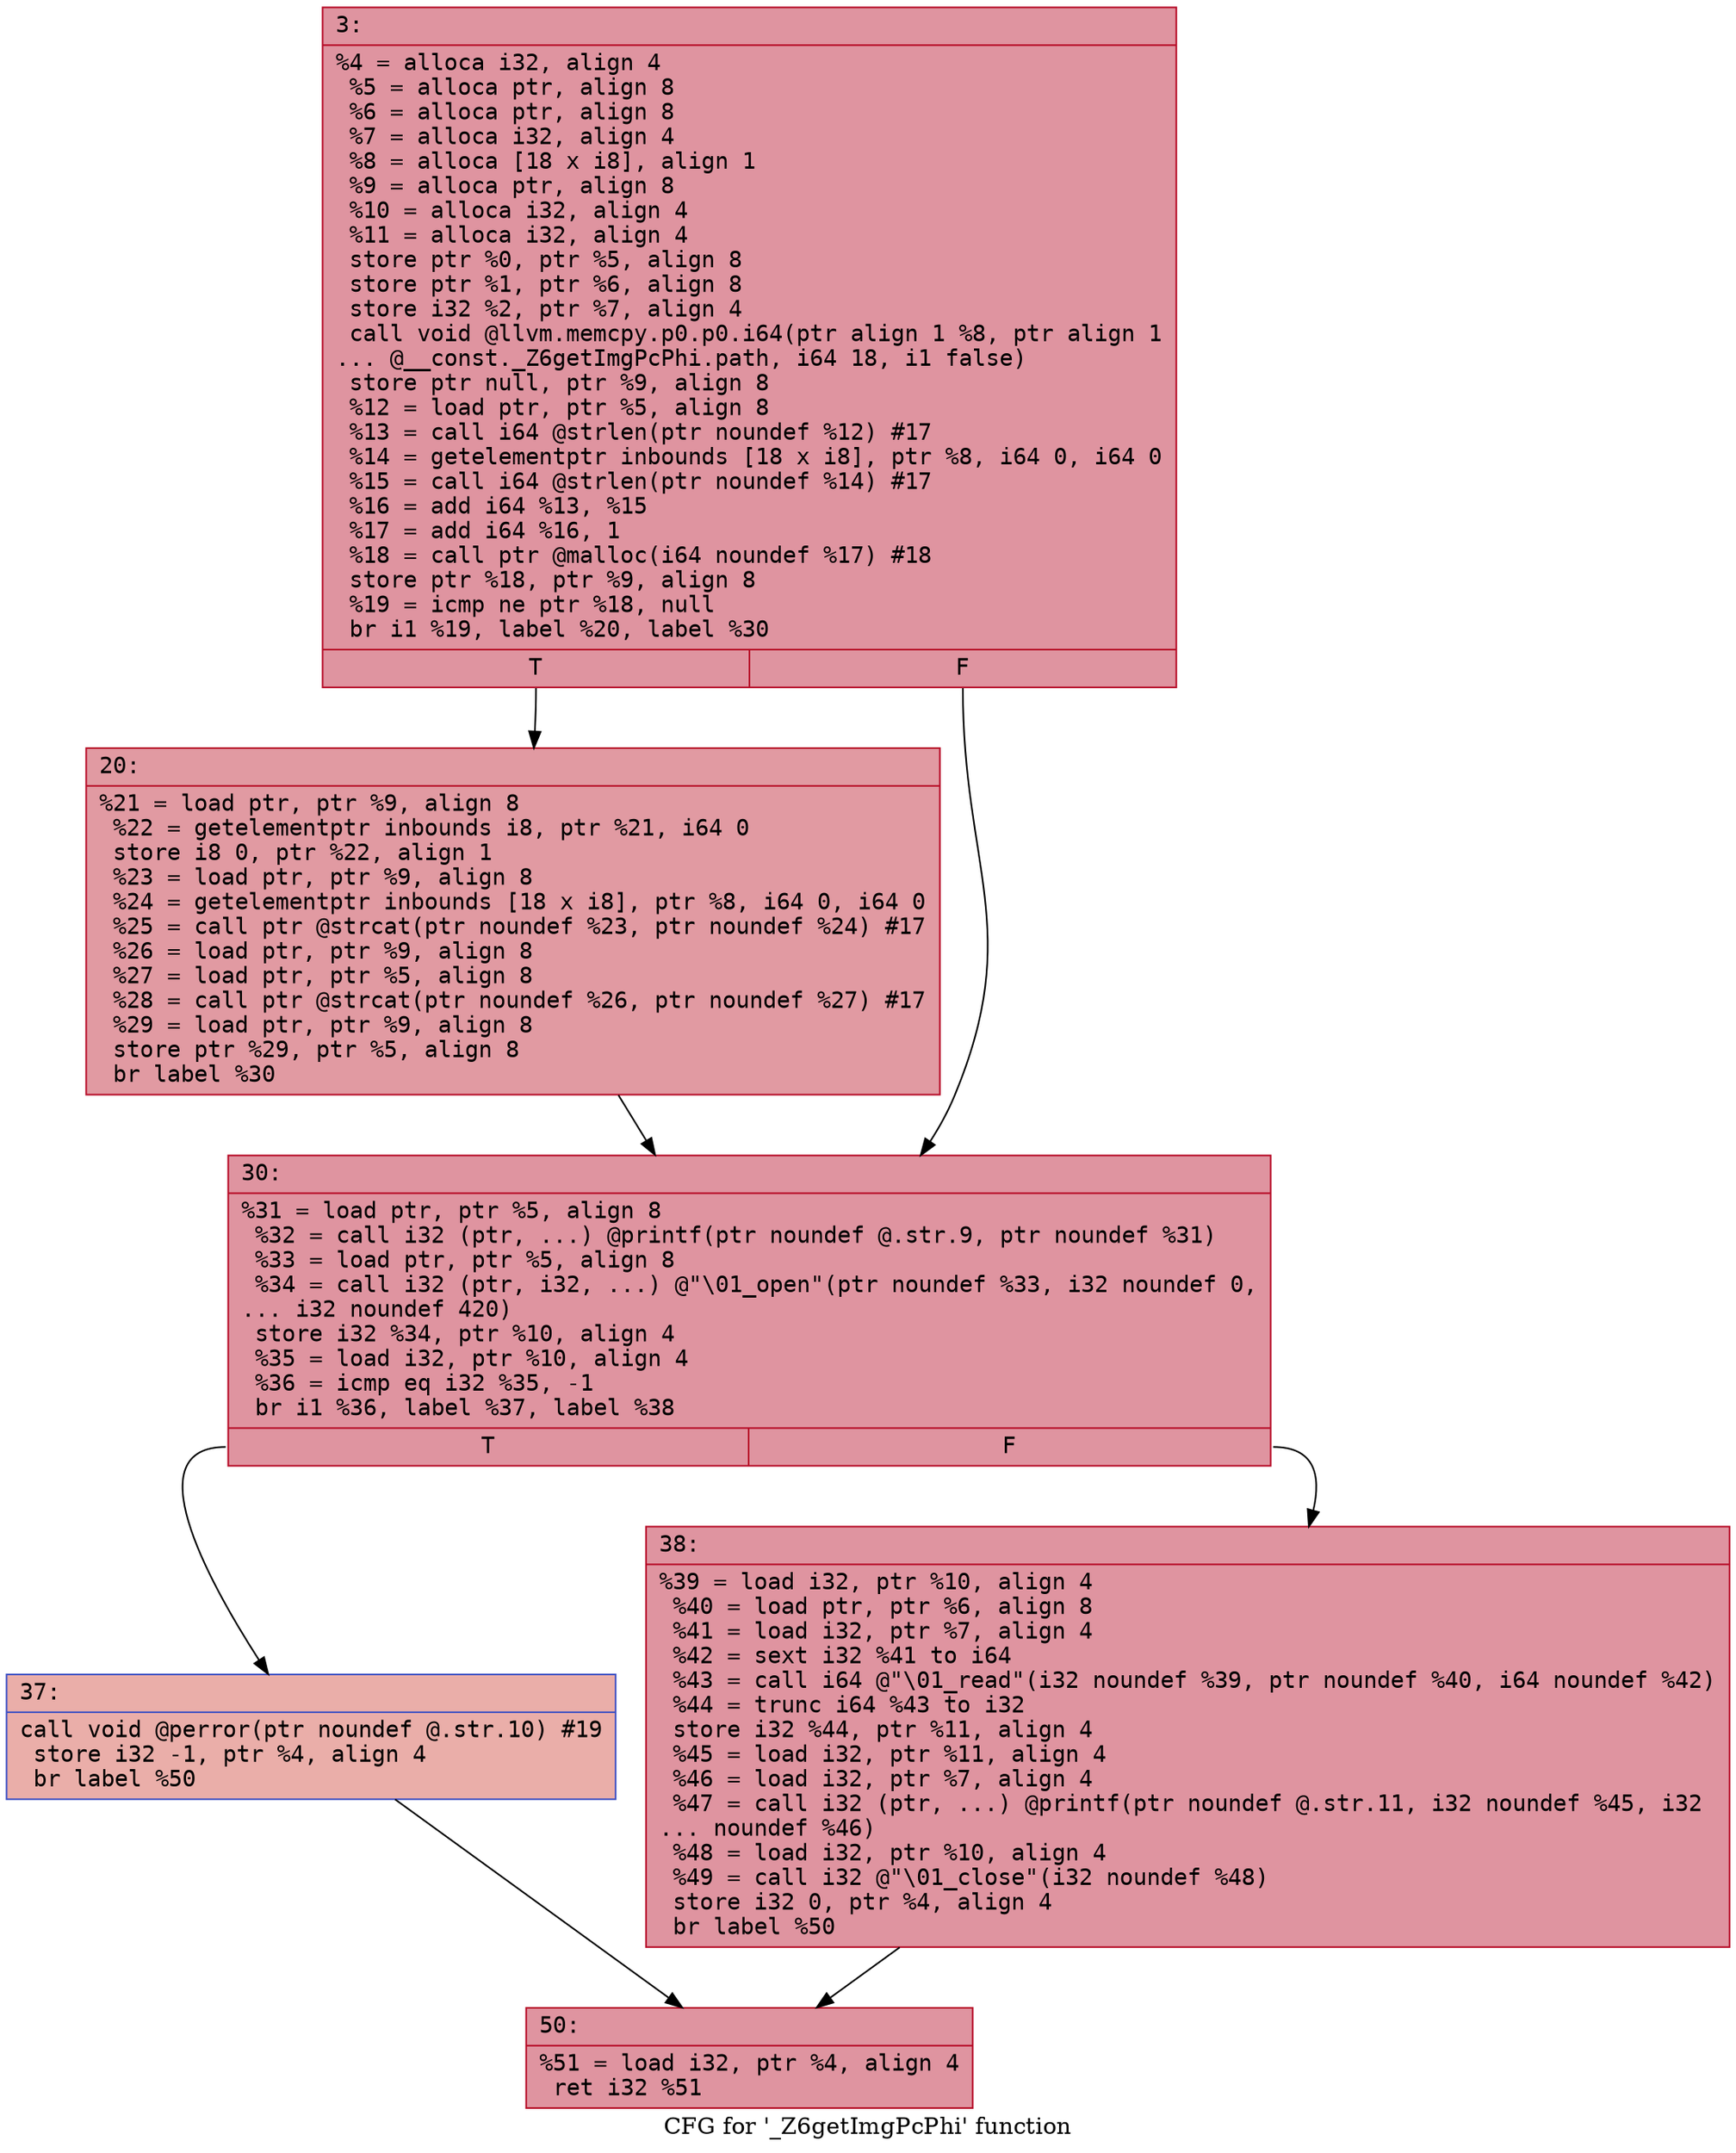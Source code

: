 digraph "CFG for '_Z6getImgPcPhi' function" {
	label="CFG for '_Z6getImgPcPhi' function";

	Node0x60000062e6c0 [shape=record,color="#b70d28ff", style=filled, fillcolor="#b70d2870" fontname="Courier",label="{3:\l|  %4 = alloca i32, align 4\l  %5 = alloca ptr, align 8\l  %6 = alloca ptr, align 8\l  %7 = alloca i32, align 4\l  %8 = alloca [18 x i8], align 1\l  %9 = alloca ptr, align 8\l  %10 = alloca i32, align 4\l  %11 = alloca i32, align 4\l  store ptr %0, ptr %5, align 8\l  store ptr %1, ptr %6, align 8\l  store i32 %2, ptr %7, align 4\l  call void @llvm.memcpy.p0.p0.i64(ptr align 1 %8, ptr align 1\l... @__const._Z6getImgPcPhi.path, i64 18, i1 false)\l  store ptr null, ptr %9, align 8\l  %12 = load ptr, ptr %5, align 8\l  %13 = call i64 @strlen(ptr noundef %12) #17\l  %14 = getelementptr inbounds [18 x i8], ptr %8, i64 0, i64 0\l  %15 = call i64 @strlen(ptr noundef %14) #17\l  %16 = add i64 %13, %15\l  %17 = add i64 %16, 1\l  %18 = call ptr @malloc(i64 noundef %17) #18\l  store ptr %18, ptr %9, align 8\l  %19 = icmp ne ptr %18, null\l  br i1 %19, label %20, label %30\l|{<s0>T|<s1>F}}"];
	Node0x60000062e6c0:s0 -> Node0x60000062ea30[tooltip="3 -> 20\nProbability 62.50%" ];
	Node0x60000062e6c0:s1 -> Node0x60000062ea80[tooltip="3 -> 30\nProbability 37.50%" ];
	Node0x60000062ea30 [shape=record,color="#b70d28ff", style=filled, fillcolor="#bb1b2c70" fontname="Courier",label="{20:\l|  %21 = load ptr, ptr %9, align 8\l  %22 = getelementptr inbounds i8, ptr %21, i64 0\l  store i8 0, ptr %22, align 1\l  %23 = load ptr, ptr %9, align 8\l  %24 = getelementptr inbounds [18 x i8], ptr %8, i64 0, i64 0\l  %25 = call ptr @strcat(ptr noundef %23, ptr noundef %24) #17\l  %26 = load ptr, ptr %9, align 8\l  %27 = load ptr, ptr %5, align 8\l  %28 = call ptr @strcat(ptr noundef %26, ptr noundef %27) #17\l  %29 = load ptr, ptr %9, align 8\l  store ptr %29, ptr %5, align 8\l  br label %30\l}"];
	Node0x60000062ea30 -> Node0x60000062ea80[tooltip="20 -> 30\nProbability 100.00%" ];
	Node0x60000062ea80 [shape=record,color="#b70d28ff", style=filled, fillcolor="#b70d2870" fontname="Courier",label="{30:\l|  %31 = load ptr, ptr %5, align 8\l  %32 = call i32 (ptr, ...) @printf(ptr noundef @.str.9, ptr noundef %31)\l  %33 = load ptr, ptr %5, align 8\l  %34 = call i32 (ptr, i32, ...) @\"\\01_open\"(ptr noundef %33, i32 noundef 0,\l... i32 noundef 420)\l  store i32 %34, ptr %10, align 4\l  %35 = load i32, ptr %10, align 4\l  %36 = icmp eq i32 %35, -1\l  br i1 %36, label %37, label %38\l|{<s0>T|<s1>F}}"];
	Node0x60000062ea80:s0 -> Node0x60000062ead0[tooltip="30 -> 37\nProbability 5.88%" ];
	Node0x60000062ea80:s1 -> Node0x60000062eb20[tooltip="30 -> 38\nProbability 94.12%" ];
	Node0x60000062ead0 [shape=record,color="#3d50c3ff", style=filled, fillcolor="#d0473d70" fontname="Courier",label="{37:\l|  call void @perror(ptr noundef @.str.10) #19\l  store i32 -1, ptr %4, align 4\l  br label %50\l}"];
	Node0x60000062ead0 -> Node0x60000062eb70[tooltip="37 -> 50\nProbability 100.00%" ];
	Node0x60000062eb20 [shape=record,color="#b70d28ff", style=filled, fillcolor="#b70d2870" fontname="Courier",label="{38:\l|  %39 = load i32, ptr %10, align 4\l  %40 = load ptr, ptr %6, align 8\l  %41 = load i32, ptr %7, align 4\l  %42 = sext i32 %41 to i64\l  %43 = call i64 @\"\\01_read\"(i32 noundef %39, ptr noundef %40, i64 noundef %42)\l  %44 = trunc i64 %43 to i32\l  store i32 %44, ptr %11, align 4\l  %45 = load i32, ptr %11, align 4\l  %46 = load i32, ptr %7, align 4\l  %47 = call i32 (ptr, ...) @printf(ptr noundef @.str.11, i32 noundef %45, i32\l... noundef %46)\l  %48 = load i32, ptr %10, align 4\l  %49 = call i32 @\"\\01_close\"(i32 noundef %48)\l  store i32 0, ptr %4, align 4\l  br label %50\l}"];
	Node0x60000062eb20 -> Node0x60000062eb70[tooltip="38 -> 50\nProbability 100.00%" ];
	Node0x60000062eb70 [shape=record,color="#b70d28ff", style=filled, fillcolor="#b70d2870" fontname="Courier",label="{50:\l|  %51 = load i32, ptr %4, align 4\l  ret i32 %51\l}"];
}
